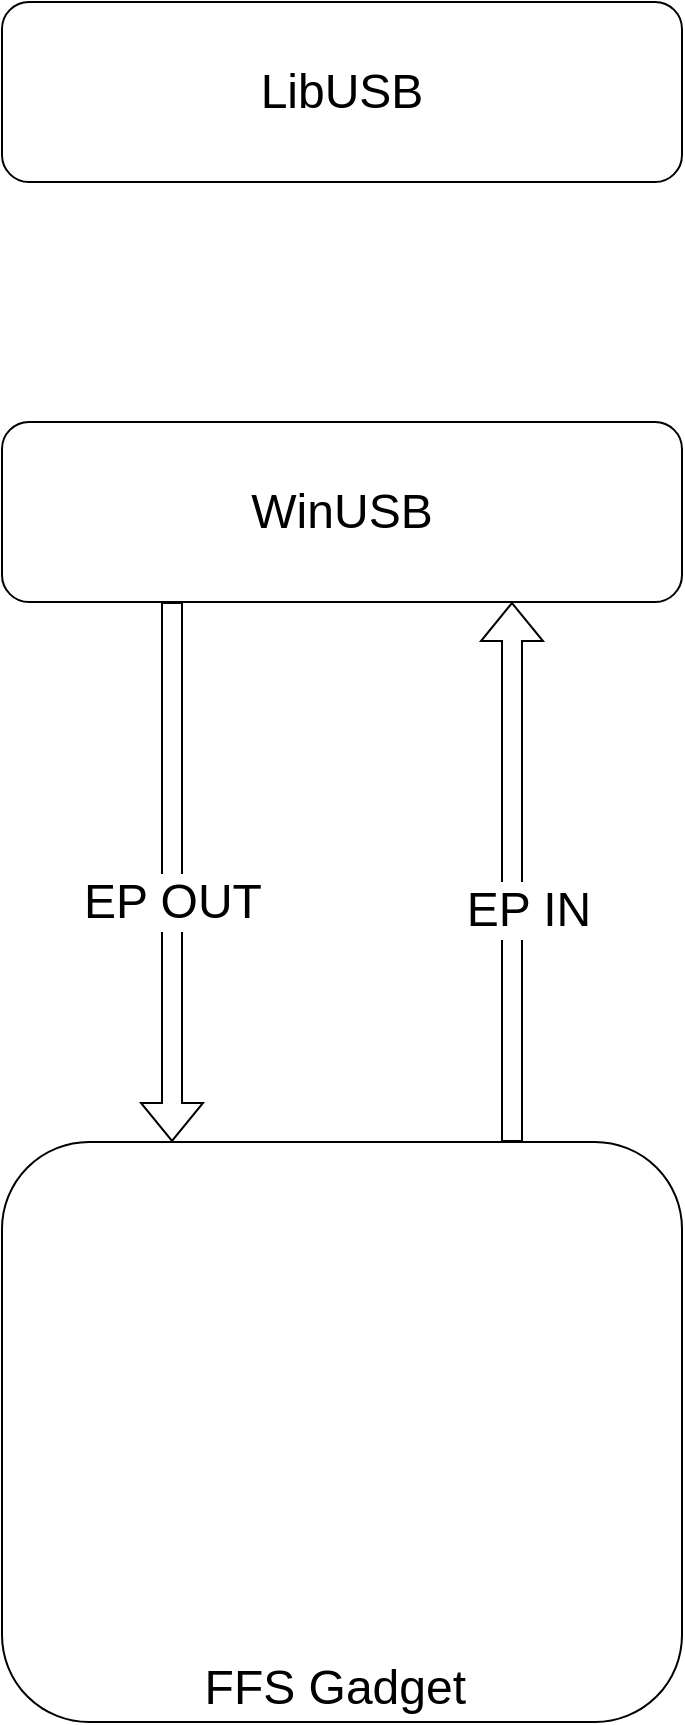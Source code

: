 <mxfile version="28.2.7">
  <diagram name="FFS" id="xO1hG09yD8zbr8L9JOpW">
    <mxGraphModel dx="2946" dy="1147" grid="1" gridSize="10" guides="1" tooltips="1" connect="1" arrows="1" fold="1" page="1" pageScale="1" pageWidth="2336" pageHeight="1654" math="0" shadow="0">
      <root>
        <mxCell id="0" />
        <mxCell id="1" parent="0" />
        <mxCell id="A9W1U1RT0fFgxs20qrhL-8" value="FFS Gadget&amp;nbsp;" style="rounded=1;whiteSpace=wrap;html=1;fontSize=24;labelPosition=center;verticalLabelPosition=middle;align=center;verticalAlign=bottom;" vertex="1" parent="1">
          <mxGeometry x="640" y="920" width="340" height="290" as="geometry" />
        </mxCell>
        <mxCell id="A9W1U1RT0fFgxs20qrhL-6" value="LibUSB" style="rounded=1;whiteSpace=wrap;html=1;fontSize=24;" vertex="1" parent="1">
          <mxGeometry x="640" y="350" width="340" height="90" as="geometry" />
        </mxCell>
        <mxCell id="A9W1U1RT0fFgxs20qrhL-7" value="WinUSB" style="rounded=1;whiteSpace=wrap;html=1;fontSize=24;" vertex="1" parent="1">
          <mxGeometry x="640" y="560" width="340" height="90" as="geometry" />
        </mxCell>
        <mxCell id="A9W1U1RT0fFgxs20qrhL-9" value="" style="shape=flexArrow;endArrow=classic;html=1;rounded=0;exitX=0.25;exitY=1;exitDx=0;exitDy=0;fontSize=19;entryX=0.25;entryY=0;entryDx=0;entryDy=0;" edge="1" parent="1" source="A9W1U1RT0fFgxs20qrhL-7" target="A9W1U1RT0fFgxs20qrhL-8">
          <mxGeometry width="50" height="50" relative="1" as="geometry">
            <mxPoint x="1120" y="670" as="sourcePoint" />
            <mxPoint x="810" y="910" as="targetPoint" />
          </mxGeometry>
        </mxCell>
        <mxCell id="A9W1U1RT0fFgxs20qrhL-10" value="&lt;font style=&quot;font-size: 24px;&quot;&gt;EP OUT&lt;/font&gt;" style="edgeLabel;html=1;align=center;verticalAlign=middle;resizable=0;points=[];" vertex="1" connectable="0" parent="A9W1U1RT0fFgxs20qrhL-9">
          <mxGeometry x="0.108" relative="1" as="geometry">
            <mxPoint as="offset" />
          </mxGeometry>
        </mxCell>
        <mxCell id="A9W1U1RT0fFgxs20qrhL-12" value="" style="shape=flexArrow;endArrow=classic;html=1;rounded=0;entryX=0.75;entryY=1;entryDx=0;entryDy=0;exitX=0.75;exitY=0;exitDx=0;exitDy=0;" edge="1" parent="1" source="A9W1U1RT0fFgxs20qrhL-8" target="A9W1U1RT0fFgxs20qrhL-7">
          <mxGeometry width="50" height="50" relative="1" as="geometry">
            <mxPoint x="870" y="910" as="sourcePoint" />
            <mxPoint x="920" y="860" as="targetPoint" />
          </mxGeometry>
        </mxCell>
        <mxCell id="A9W1U1RT0fFgxs20qrhL-13" value="&lt;font style=&quot;font-size: 24px;&quot;&gt;EP IN&lt;/font&gt;" style="edgeLabel;html=1;align=center;verticalAlign=middle;resizable=0;points=[];" vertex="1" connectable="0" parent="A9W1U1RT0fFgxs20qrhL-12">
          <mxGeometry x="-0.141" y="-8" relative="1" as="geometry">
            <mxPoint as="offset" />
          </mxGeometry>
        </mxCell>
      </root>
    </mxGraphModel>
  </diagram>
</mxfile>
